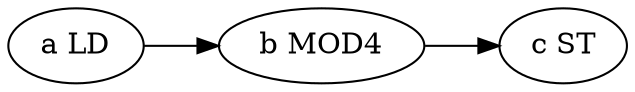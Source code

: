 digraph{
#include
  rankdir = LR;
  a[label="a LD"];
  b[label="b MOD4"];
  c[label="c ST"];
  a -> b;
  b -> c;
}
